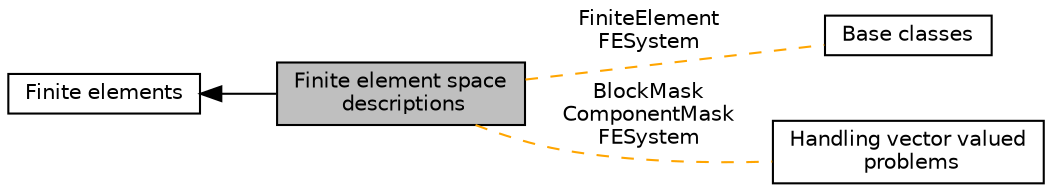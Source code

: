 digraph "Finite element space descriptions"
{
  edge [fontname="Helvetica",fontsize="10",labelfontname="Helvetica",labelfontsize="10"];
  node [fontname="Helvetica",fontsize="10",shape=box];
  rankdir=LR;
  Node4 [label="Base classes",height=0.2,width=0.4,color="black", fillcolor="white", style="filled",URL="$group__febase.html",tooltip="The members of this sub-module describe the implementation mechanics of finite element classes,..."];
  Node2 [label="Finite elements",height=0.2,width=0.4,color="black", fillcolor="white", style="filled",URL="$group__feall.html",tooltip="All classes related to shape functions and to access to shape functions. This concerns the actual val..."];
  Node3 [label="Handling vector valued\l problems",height=0.2,width=0.4,color="black", fillcolor="white", style="filled",URL="$group__vector__valued.html",tooltip="Vector-valued problems are systems of partial differential equations. These are problems where the so..."];
  Node1 [label="Finite element space\l descriptions",height=0.2,width=0.4,color="black", fillcolor="grey75", style="filled", fontcolor="black",tooltip="The classes here describe finite element spaces, such as the simplest Q1 (bi-/trilinear) spaces,..."];
  Node2->Node1 [shape=plaintext, dir="back", style="solid"];
  Node1->Node3 [shape=plaintext, label="BlockMask\nComponentMask\nFESystem", color="orange", dir="none", style="dashed"];
  Node1->Node4 [shape=plaintext, label="FiniteElement\nFESystem", color="orange", dir="none", style="dashed"];
}
